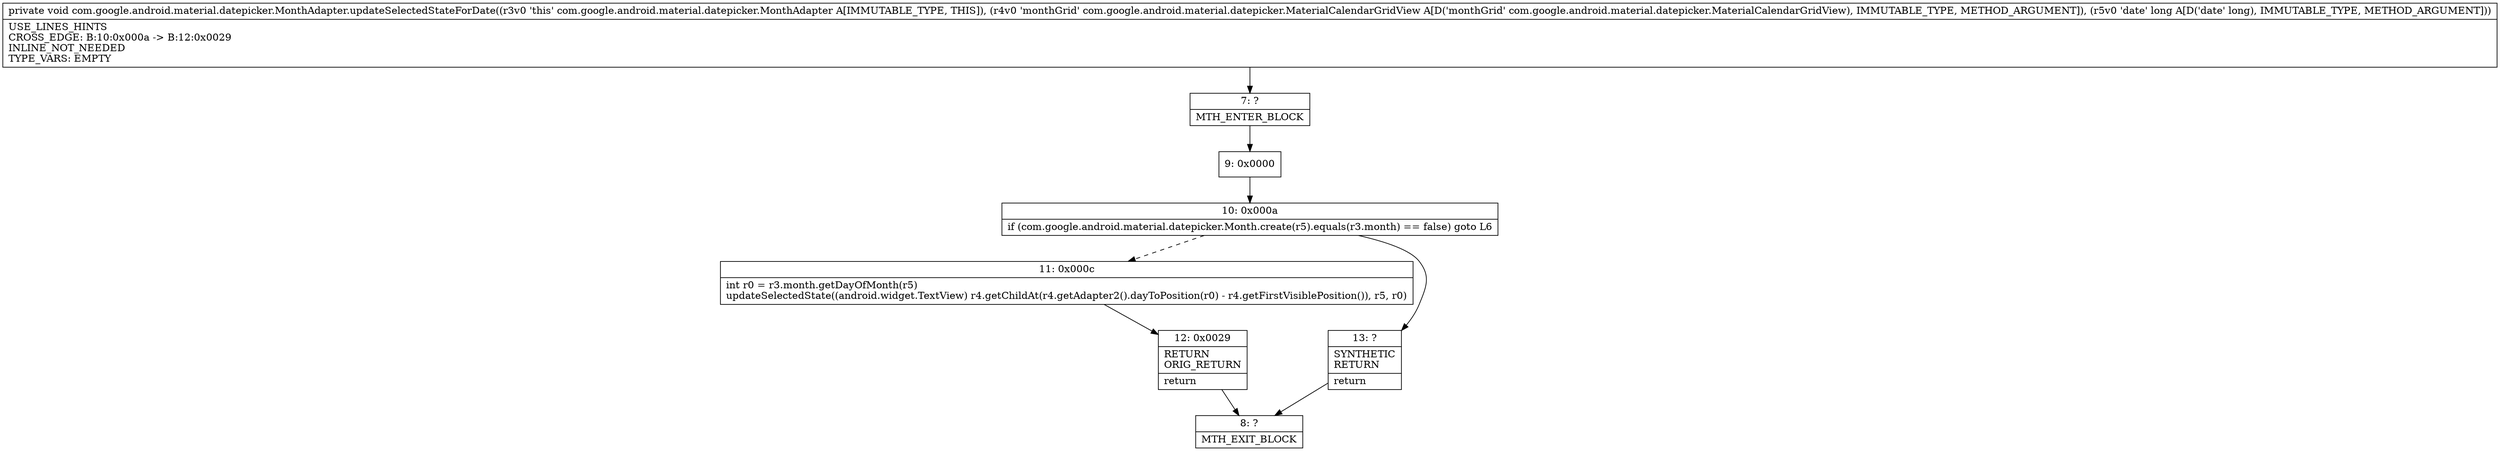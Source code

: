 digraph "CFG forcom.google.android.material.datepicker.MonthAdapter.updateSelectedStateForDate(Lcom\/google\/android\/material\/datepicker\/MaterialCalendarGridView;J)V" {
Node_7 [shape=record,label="{7\:\ ?|MTH_ENTER_BLOCK\l}"];
Node_9 [shape=record,label="{9\:\ 0x0000}"];
Node_10 [shape=record,label="{10\:\ 0x000a|if (com.google.android.material.datepicker.Month.create(r5).equals(r3.month) == false) goto L6\l}"];
Node_11 [shape=record,label="{11\:\ 0x000c|int r0 = r3.month.getDayOfMonth(r5)\lupdateSelectedState((android.widget.TextView) r4.getChildAt(r4.getAdapter2().dayToPosition(r0) \- r4.getFirstVisiblePosition()), r5, r0)\l}"];
Node_12 [shape=record,label="{12\:\ 0x0029|RETURN\lORIG_RETURN\l|return\l}"];
Node_8 [shape=record,label="{8\:\ ?|MTH_EXIT_BLOCK\l}"];
Node_13 [shape=record,label="{13\:\ ?|SYNTHETIC\lRETURN\l|return\l}"];
MethodNode[shape=record,label="{private void com.google.android.material.datepicker.MonthAdapter.updateSelectedStateForDate((r3v0 'this' com.google.android.material.datepicker.MonthAdapter A[IMMUTABLE_TYPE, THIS]), (r4v0 'monthGrid' com.google.android.material.datepicker.MaterialCalendarGridView A[D('monthGrid' com.google.android.material.datepicker.MaterialCalendarGridView), IMMUTABLE_TYPE, METHOD_ARGUMENT]), (r5v0 'date' long A[D('date' long), IMMUTABLE_TYPE, METHOD_ARGUMENT]))  | USE_LINES_HINTS\lCROSS_EDGE: B:10:0x000a \-\> B:12:0x0029\lINLINE_NOT_NEEDED\lTYPE_VARS: EMPTY\l}"];
MethodNode -> Node_7;Node_7 -> Node_9;
Node_9 -> Node_10;
Node_10 -> Node_11[style=dashed];
Node_10 -> Node_13;
Node_11 -> Node_12;
Node_12 -> Node_8;
Node_13 -> Node_8;
}

